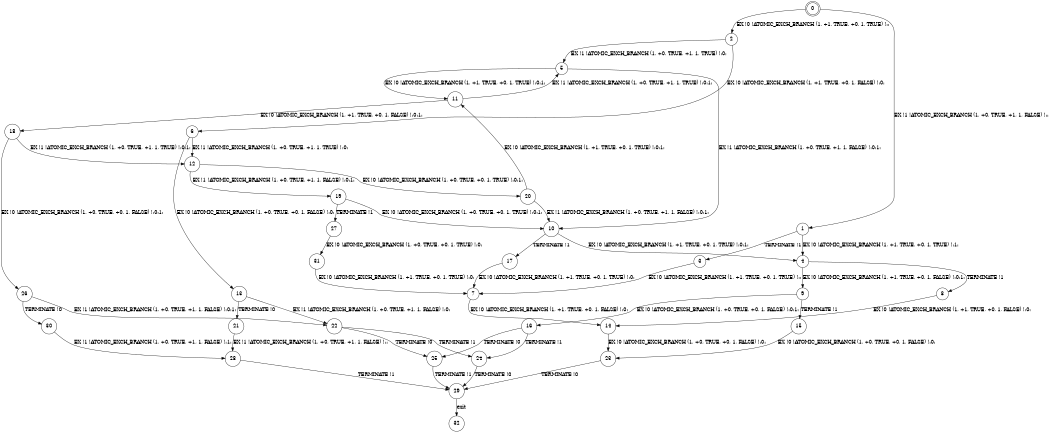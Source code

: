digraph BCG {
size = "7, 10.5";
center = TRUE;
node [shape = circle];
0 [peripheries = 2];
0 -> 1 [label = "EX !1 !ATOMIC_EXCH_BRANCH (1, +0, TRUE, +1, 1, FALSE) !::"];
0 -> 2 [label = "EX !0 !ATOMIC_EXCH_BRANCH (1, +1, TRUE, +0, 1, TRUE) !::"];
1 -> 3 [label = "TERMINATE !1"];
1 -> 4 [label = "EX !0 !ATOMIC_EXCH_BRANCH (1, +1, TRUE, +0, 1, TRUE) !:1:"];
2 -> 5 [label = "EX !1 !ATOMIC_EXCH_BRANCH (1, +0, TRUE, +1, 1, TRUE) !:0:"];
2 -> 6 [label = "EX !0 !ATOMIC_EXCH_BRANCH (1, +1, TRUE, +0, 1, FALSE) !:0:"];
3 -> 7 [label = "EX !0 !ATOMIC_EXCH_BRANCH (1, +1, TRUE, +0, 1, TRUE) !::"];
4 -> 8 [label = "TERMINATE !1"];
4 -> 9 [label = "EX !0 !ATOMIC_EXCH_BRANCH (1, +1, TRUE, +0, 1, FALSE) !:0:1:"];
5 -> 10 [label = "EX !1 !ATOMIC_EXCH_BRANCH (1, +0, TRUE, +1, 1, FALSE) !:0:1:"];
5 -> 11 [label = "EX !0 !ATOMIC_EXCH_BRANCH (1, +1, TRUE, +0, 1, TRUE) !:0:1:"];
6 -> 12 [label = "EX !1 !ATOMIC_EXCH_BRANCH (1, +0, TRUE, +1, 1, TRUE) !:0:"];
6 -> 13 [label = "EX !0 !ATOMIC_EXCH_BRANCH (1, +0, TRUE, +0, 1, FALSE) !:0:"];
7 -> 14 [label = "EX !0 !ATOMIC_EXCH_BRANCH (1, +1, TRUE, +0, 1, FALSE) !:0:"];
8 -> 14 [label = "EX !0 !ATOMIC_EXCH_BRANCH (1, +1, TRUE, +0, 1, FALSE) !:0:"];
9 -> 15 [label = "TERMINATE !1"];
9 -> 16 [label = "EX !0 !ATOMIC_EXCH_BRANCH (1, +0, TRUE, +0, 1, FALSE) !:0:1:"];
10 -> 17 [label = "TERMINATE !1"];
10 -> 4 [label = "EX !0 !ATOMIC_EXCH_BRANCH (1, +1, TRUE, +0, 1, TRUE) !:0:1:"];
11 -> 5 [label = "EX !1 !ATOMIC_EXCH_BRANCH (1, +0, TRUE, +1, 1, TRUE) !:0:1:"];
11 -> 18 [label = "EX !0 !ATOMIC_EXCH_BRANCH (1, +1, TRUE, +0, 1, FALSE) !:0:1:"];
12 -> 19 [label = "EX !1 !ATOMIC_EXCH_BRANCH (1, +0, TRUE, +1, 1, FALSE) !:0:1:"];
12 -> 20 [label = "EX !0 !ATOMIC_EXCH_BRANCH (1, +0, TRUE, +0, 1, TRUE) !:0:1:"];
13 -> 21 [label = "TERMINATE !0"];
13 -> 22 [label = "EX !1 !ATOMIC_EXCH_BRANCH (1, +0, TRUE, +1, 1, FALSE) !:0:"];
14 -> 23 [label = "EX !0 !ATOMIC_EXCH_BRANCH (1, +0, TRUE, +0, 1, FALSE) !:0:"];
15 -> 23 [label = "EX !0 !ATOMIC_EXCH_BRANCH (1, +0, TRUE, +0, 1, FALSE) !:0:"];
16 -> 24 [label = "TERMINATE !1"];
16 -> 25 [label = "TERMINATE !0"];
17 -> 7 [label = "EX !0 !ATOMIC_EXCH_BRANCH (1, +1, TRUE, +0, 1, TRUE) !:0:"];
18 -> 12 [label = "EX !1 !ATOMIC_EXCH_BRANCH (1, +0, TRUE, +1, 1, TRUE) !:0:1:"];
18 -> 26 [label = "EX !0 !ATOMIC_EXCH_BRANCH (1, +0, TRUE, +0, 1, FALSE) !:0:1:"];
19 -> 27 [label = "TERMINATE !1"];
19 -> 10 [label = "EX !0 !ATOMIC_EXCH_BRANCH (1, +0, TRUE, +0, 1, TRUE) !:0:1:"];
20 -> 10 [label = "EX !1 !ATOMIC_EXCH_BRANCH (1, +0, TRUE, +1, 1, FALSE) !:0:1:"];
20 -> 11 [label = "EX !0 !ATOMIC_EXCH_BRANCH (1, +1, TRUE, +0, 1, TRUE) !:0:1:"];
21 -> 28 [label = "EX !1 !ATOMIC_EXCH_BRANCH (1, +0, TRUE, +1, 1, FALSE) !::"];
22 -> 24 [label = "TERMINATE !1"];
22 -> 25 [label = "TERMINATE !0"];
23 -> 29 [label = "TERMINATE !0"];
24 -> 29 [label = "TERMINATE !0"];
25 -> 29 [label = "TERMINATE !1"];
26 -> 30 [label = "TERMINATE !0"];
26 -> 22 [label = "EX !1 !ATOMIC_EXCH_BRANCH (1, +0, TRUE, +1, 1, FALSE) !:0:1:"];
27 -> 31 [label = "EX !0 !ATOMIC_EXCH_BRANCH (1, +0, TRUE, +0, 1, TRUE) !:0:"];
28 -> 29 [label = "TERMINATE !1"];
29 -> 32 [label = "exit"];
30 -> 28 [label = "EX !1 !ATOMIC_EXCH_BRANCH (1, +0, TRUE, +1, 1, FALSE) !:1:"];
31 -> 7 [label = "EX !0 !ATOMIC_EXCH_BRANCH (1, +1, TRUE, +0, 1, TRUE) !:0:"];
}
